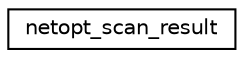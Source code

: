 digraph "Graphical Class Hierarchy"
{
 // LATEX_PDF_SIZE
  edge [fontname="Helvetica",fontsize="10",labelfontname="Helvetica",labelfontsize="10"];
  node [fontname="Helvetica",fontsize="10",shape=record];
  rankdir="LR";
  Node0 [label="netopt_scan_result",height=0.2,width=0.4,color="black", fillcolor="white", style="filled",URL="$structnetopt__scan__result.html",tooltip="Basic network scan result."];
}
